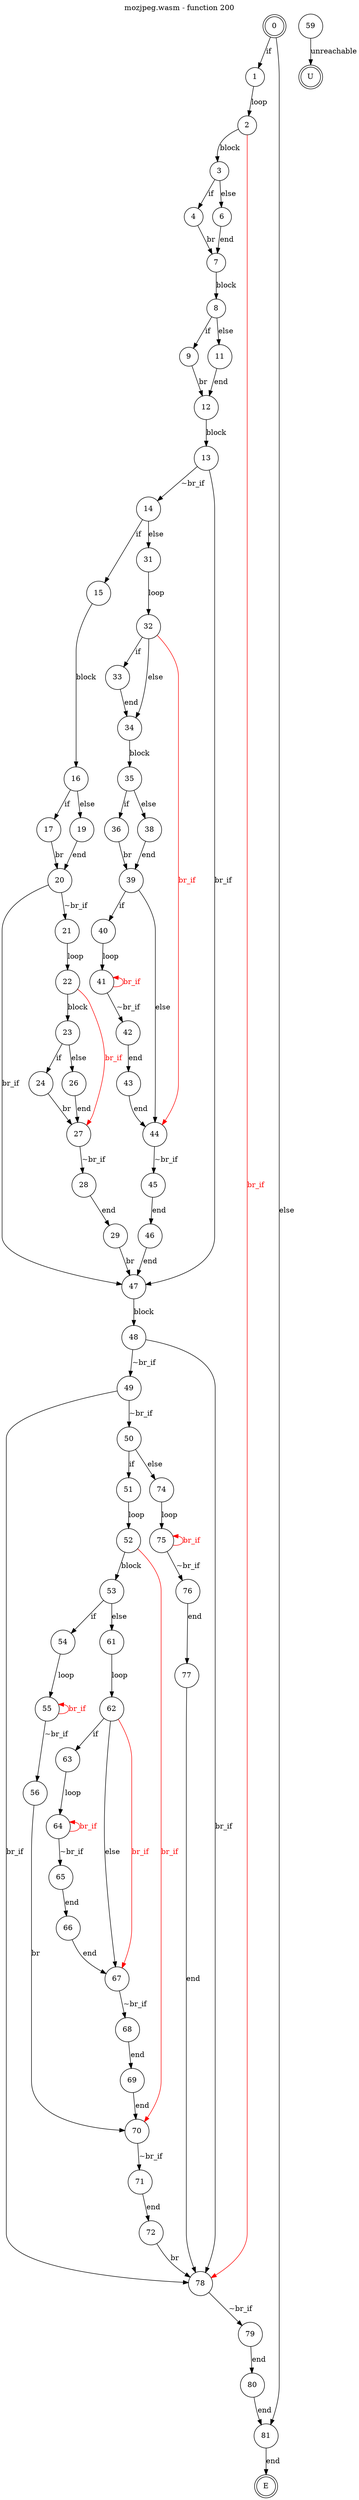 digraph finite_state_machine {
    label = "mozjpeg.wasm - function 200"
    labelloc =  t
    labelfontsize = 16
    labelfontcolor = black
    labelfontname = "Helvetica"
    node [shape = doublecircle]; 0 E U ;
    node [shape = circle];
    0 -> 1[label="if"];
    0 -> 81[label="else"];
    1 -> 2[label="loop"];
    2 -> 3[label="block"];
    3 -> 4[label="if"];
    3 -> 6[label="else"];
    4 -> 7[label="br"];
    6 -> 7[label="end"];
    7 -> 8[label="block"];
    8 -> 9[label="if"];
    8 -> 11[label="else"];
    9 -> 12[label="br"];
    11 -> 12[label="end"];
    12 -> 13[label="block"];
    13 -> 14[label="~br_if"];
    13 -> 47[label="br_if"];
    14 -> 15[label="if"];
    14 -> 31[label="else"];
    15 -> 16[label="block"];
    16 -> 17[label="if"];
    16 -> 19[label="else"];
    17 -> 20[label="br"];
    19 -> 20[label="end"];
    20 -> 21[label="~br_if"];
    20 -> 47[label="br_if"];
    21 -> 22[label="loop"];
    22 -> 23[label="block"];
    23 -> 24[label="if"];
    23 -> 26[label="else"];
    24 -> 27[label="br"];
    26 -> 27[label="end"];
    27 -> 28[label="~br_if"];
    27 -> 22[color="red" dir=back fontcolor="red" label="br_if"];
    28 -> 29[label="end"];
    29 -> 47[label="br"];
    31 -> 32[label="loop"];
    32 -> 33[label="if"];
    32 -> 34[label="else"];
    33 -> 34[label="end"];
    34 -> 35[label="block"];
    35 -> 36[label="if"];
    35 -> 38[label="else"];
    36 -> 39[label="br"];
    38 -> 39[label="end"];
    39 -> 40[label="if"];
    39 -> 44[label="else"];
    40 -> 41[label="loop"];
    41 -> 42[label="~br_if"];
    41 -> 41[color="red" dir=back fontcolor="red" label="br_if"];
    42 -> 43[label="end"];
    43 -> 44[label="end"];
    44 -> 45[label="~br_if"];
    44 -> 32[color="red" dir=back fontcolor="red" label="br_if"];
    45 -> 46[label="end"];
    46 -> 47[label="end"];
    47 -> 48[label="block"];
    48 -> 49[label="~br_if"];
    48 -> 78[label="br_if"];
    49 -> 50[label="~br_if"];
    49 -> 78[label="br_if"];
    50 -> 51[label="if"];
    50 -> 74[label="else"];
    51 -> 52[label="loop"];
    52 -> 53[label="block"];
    53 -> 54[label="if"];
    53 -> 61[label="else"];
    54 -> 55[label="loop"];
    55 -> 56[label="~br_if"];
    55 -> 55[color="red" dir=back fontcolor="red" label="br_if"];
    56 -> 70[label="br"];
    59 -> U[label="unreachable"];
    61 -> 62[label="loop"];
    62 -> 63[label="if"];
    62 -> 67[label="else"];
    63 -> 64[label="loop"];
    64 -> 65[label="~br_if"];
    64 -> 64[color="red" dir=back fontcolor="red" label="br_if"];
    65 -> 66[label="end"];
    66 -> 67[label="end"];
    67 -> 68[label="~br_if"];
    67 -> 62[color="red" dir=back fontcolor="red" label="br_if"];
    68 -> 69[label="end"];
    69 -> 70[label="end"];
    70 -> 71[label="~br_if"];
    70 -> 52[color="red" dir=back fontcolor="red" label="br_if"];
    71 -> 72[label="end"];
    72 -> 78[label="br"];
    74 -> 75[label="loop"];
    75 -> 76[label="~br_if"];
    75 -> 75[color="red" dir=back fontcolor="red" label="br_if"];
    76 -> 77[label="end"];
    77 -> 78[label="end"];
    78 -> 79[label="~br_if"];
    78 -> 2[color="red" dir=back fontcolor="red" label="br_if"];
    79 -> 80[label="end"];
    80 -> 81[label="end"];
    81 -> E[label="end"];
}

